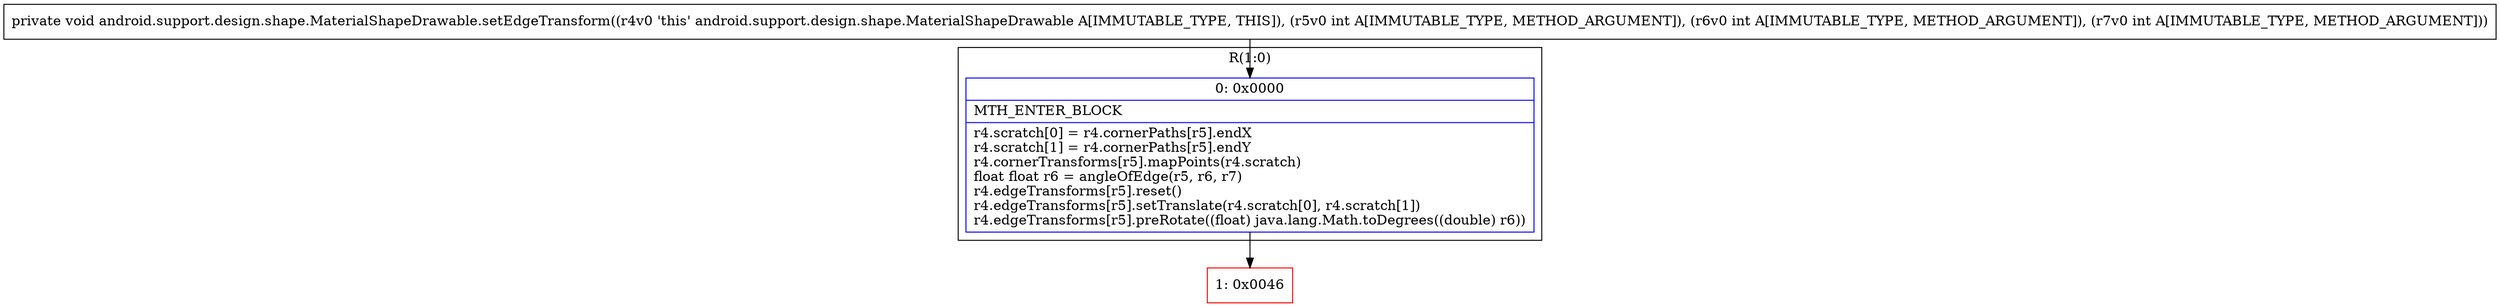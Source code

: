 digraph "CFG forandroid.support.design.shape.MaterialShapeDrawable.setEdgeTransform(III)V" {
subgraph cluster_Region_194441814 {
label = "R(1:0)";
node [shape=record,color=blue];
Node_0 [shape=record,label="{0\:\ 0x0000|MTH_ENTER_BLOCK\l|r4.scratch[0] = r4.cornerPaths[r5].endX\lr4.scratch[1] = r4.cornerPaths[r5].endY\lr4.cornerTransforms[r5].mapPoints(r4.scratch)\lfloat float r6 = angleOfEdge(r5, r6, r7)\lr4.edgeTransforms[r5].reset()\lr4.edgeTransforms[r5].setTranslate(r4.scratch[0], r4.scratch[1])\lr4.edgeTransforms[r5].preRotate((float) java.lang.Math.toDegrees((double) r6))\l}"];
}
Node_1 [shape=record,color=red,label="{1\:\ 0x0046}"];
MethodNode[shape=record,label="{private void android.support.design.shape.MaterialShapeDrawable.setEdgeTransform((r4v0 'this' android.support.design.shape.MaterialShapeDrawable A[IMMUTABLE_TYPE, THIS]), (r5v0 int A[IMMUTABLE_TYPE, METHOD_ARGUMENT]), (r6v0 int A[IMMUTABLE_TYPE, METHOD_ARGUMENT]), (r7v0 int A[IMMUTABLE_TYPE, METHOD_ARGUMENT])) }"];
MethodNode -> Node_0;
Node_0 -> Node_1;
}

